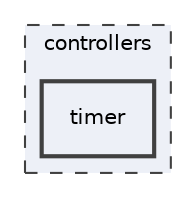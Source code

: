 digraph "controllers/timer"
{
 // LATEX_PDF_SIZE
  edge [fontname="Helvetica",fontsize="10",labelfontname="Helvetica",labelfontsize="10"];
  node [fontname="Helvetica",fontsize="10",shape=record];
  compound=true
  subgraph clusterdir_87b6ed4386158a4d6cd0ecd5fb5bd5c2 {
    graph [ bgcolor="#edf0f7", pencolor="grey25", style="filled,dashed,", label="controllers", fontname="Helvetica", fontsize="10", URL="dir_87b6ed4386158a4d6cd0ecd5fb5bd5c2.html"]
  dir_e8dcd8da7cda59f2f0b538195609ea08 [shape=box, label="timer", style="filled,bold,", fillcolor="#edf0f7", color="grey25", URL="dir_e8dcd8da7cda59f2f0b538195609ea08.html"];
  }
}
